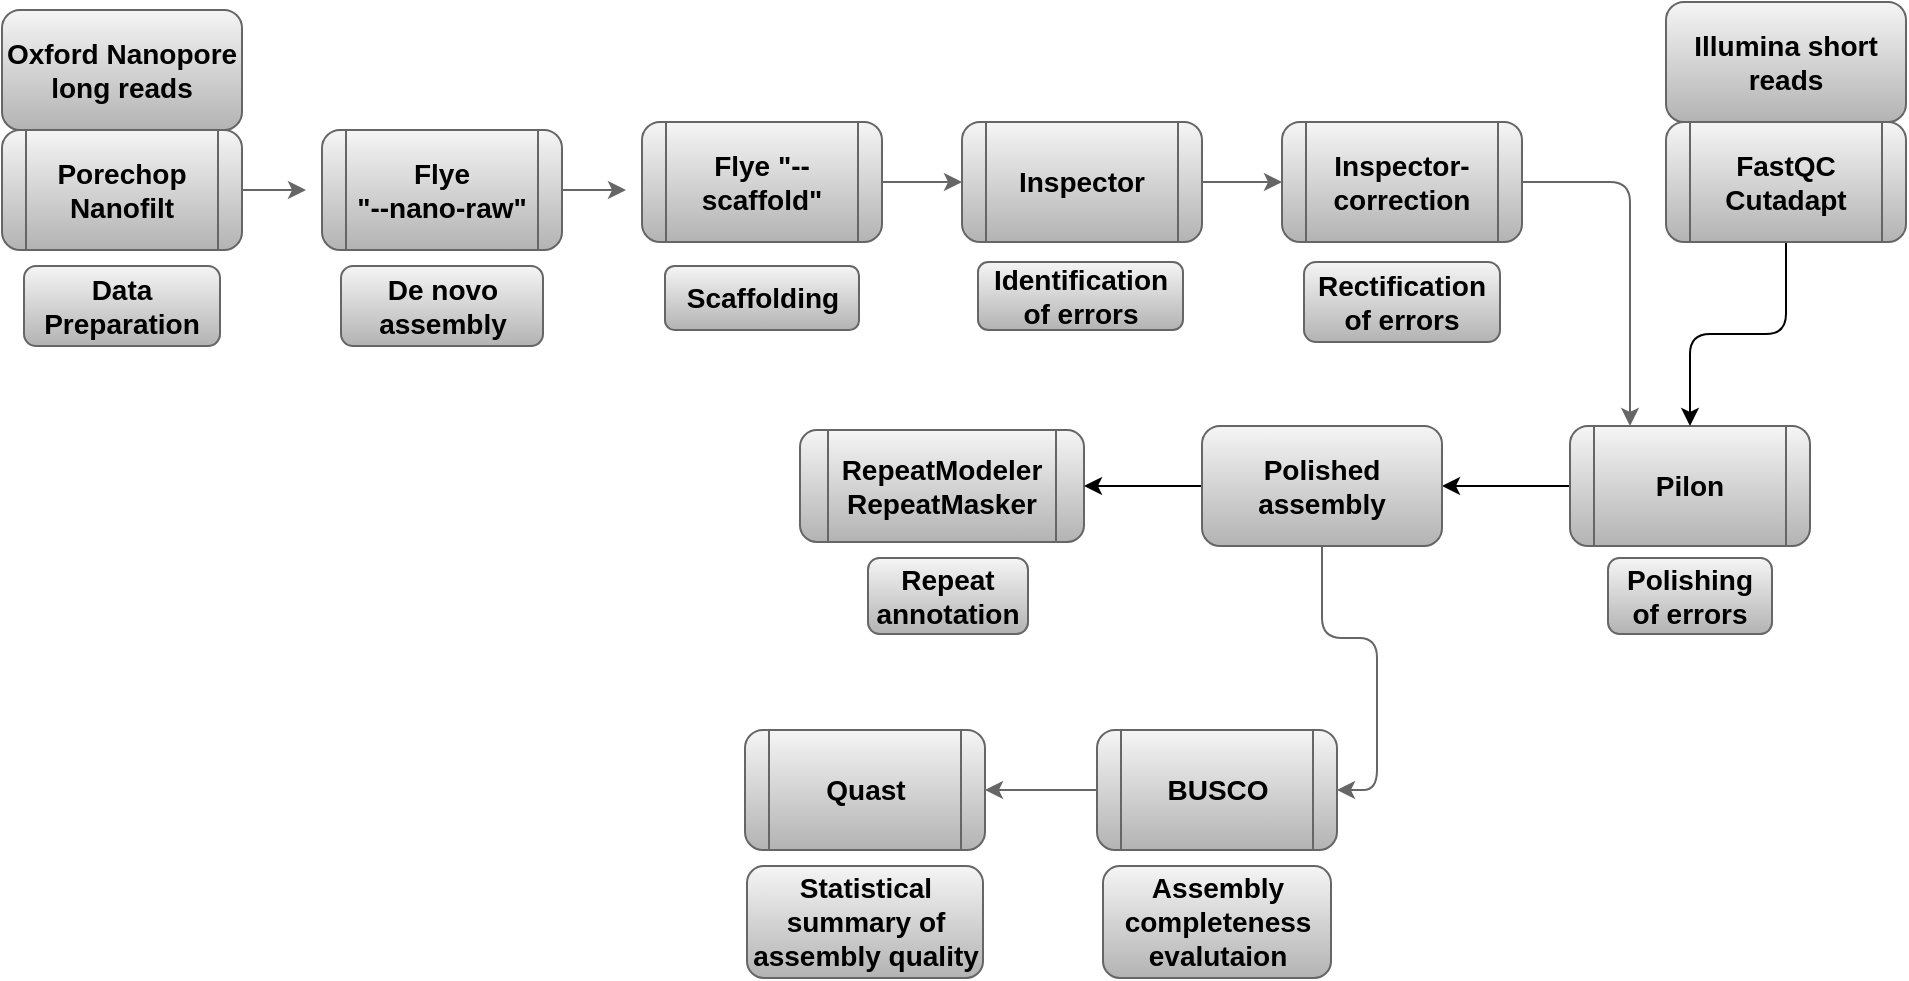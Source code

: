 <mxfile version="21.6.8" type="github" pages="2">
  <diagram name="Page-1" id="yXvwXczFLG84K0t2KkT9">
    <mxGraphModel dx="855" dy="795" grid="1" gridSize="8" guides="1" tooltips="1" connect="1" arrows="1" fold="1" page="1" pageScale="1" pageWidth="1100" pageHeight="1700" math="0" shadow="0">
      <root>
        <mxCell id="0" />
        <mxCell id="1" parent="0" />
        <mxCell id="TAZ2_d3RR4eE6h9jAYuP-2" style="edgeStyle=orthogonalEdgeStyle;rounded=1;orthogonalLoop=1;jettySize=auto;html=1;fontStyle=1;fontSize=14;labelBackgroundColor=none;fontColor=default;fillColor=#f5f5f5;strokeColor=#666666;gradientColor=#b3b3b3;" parent="1" source="XPeLXNB7hA3gWcKKnrAM-2" edge="1">
          <mxGeometry relative="1" as="geometry">
            <mxPoint x="392" y="178" as="targetPoint" />
          </mxGeometry>
        </mxCell>
        <mxCell id="XPeLXNB7hA3gWcKKnrAM-2" value="Flye&lt;br style=&quot;font-size: 14px;&quot;&gt;&quot;--nano-raw&quot;" style="shape=process;whiteSpace=wrap;html=1;backgroundOutline=1;fontStyle=1;fontSize=14;labelBackgroundColor=none;rounded=1;fillColor=#f5f5f5;strokeColor=#666666;gradientColor=#b3b3b3;" parent="1" vertex="1">
          <mxGeometry x="240" y="148" width="120" height="60" as="geometry" />
        </mxCell>
        <mxCell id="TAZ2_d3RR4eE6h9jAYuP-40" style="edgeStyle=orthogonalEdgeStyle;rounded=1;orthogonalLoop=1;jettySize=auto;html=1;entryX=0.25;entryY=0;entryDx=0;entryDy=0;fontStyle=1;fontSize=14;labelBackgroundColor=none;fontColor=default;fillColor=#f5f5f5;strokeColor=#666666;gradientColor=#b3b3b3;" parent="1" source="XPeLXNB7hA3gWcKKnrAM-3" target="XPeLXNB7hA3gWcKKnrAM-6" edge="1">
          <mxGeometry relative="1" as="geometry" />
        </mxCell>
        <mxCell id="XPeLXNB7hA3gWcKKnrAM-3" value="Inspector-correction" style="shape=process;whiteSpace=wrap;html=1;backgroundOutline=1;fontStyle=1;fontSize=14;labelBackgroundColor=none;rounded=1;fillColor=#f5f5f5;strokeColor=#666666;gradientColor=#b3b3b3;" parent="1" vertex="1">
          <mxGeometry x="720" y="144" width="120" height="60" as="geometry" />
        </mxCell>
        <mxCell id="TAZ2_d3RR4eE6h9jAYuP-6" style="edgeStyle=orthogonalEdgeStyle;rounded=1;orthogonalLoop=1;jettySize=auto;html=1;entryX=0;entryY=0.5;entryDx=0;entryDy=0;fontStyle=1;fontSize=14;labelBackgroundColor=none;fontColor=default;fillColor=#f5f5f5;strokeColor=#666666;gradientColor=#b3b3b3;" parent="1" source="XPeLXNB7hA3gWcKKnrAM-4" target="XPeLXNB7hA3gWcKKnrAM-3" edge="1">
          <mxGeometry relative="1" as="geometry" />
        </mxCell>
        <mxCell id="XPeLXNB7hA3gWcKKnrAM-4" value="Inspector" style="shape=process;whiteSpace=wrap;html=1;backgroundOutline=1;fontStyle=1;fontSize=14;labelBackgroundColor=none;rounded=1;fillColor=#f5f5f5;strokeColor=#666666;gradientColor=#b3b3b3;" parent="1" vertex="1">
          <mxGeometry x="560" y="144" width="120" height="60" as="geometry" />
        </mxCell>
        <mxCell id="TAZ2_d3RR4eE6h9jAYuP-5" style="edgeStyle=orthogonalEdgeStyle;rounded=1;orthogonalLoop=1;jettySize=auto;html=1;entryX=0;entryY=0.5;entryDx=0;entryDy=0;fontStyle=1;fontSize=14;labelBackgroundColor=none;fontColor=default;fillColor=#f5f5f5;strokeColor=#666666;gradientColor=#b3b3b3;" parent="1" source="XPeLXNB7hA3gWcKKnrAM-5" target="XPeLXNB7hA3gWcKKnrAM-4" edge="1">
          <mxGeometry relative="1" as="geometry" />
        </mxCell>
        <mxCell id="XPeLXNB7hA3gWcKKnrAM-5" value="Flye &quot;--scaffold&quot;" style="shape=process;whiteSpace=wrap;html=1;backgroundOutline=1;fontStyle=1;fontSize=14;labelBackgroundColor=none;rounded=1;fillColor=#f5f5f5;strokeColor=#666666;gradientColor=#b3b3b3;" parent="1" vertex="1">
          <mxGeometry x="400" y="144" width="120" height="60" as="geometry" />
        </mxCell>
        <mxCell id="TAZ2_d3RR4eE6h9jAYuP-47" style="edgeStyle=orthogonalEdgeStyle;rounded=1;orthogonalLoop=1;jettySize=auto;html=1;entryX=1;entryY=0.5;entryDx=0;entryDy=0;" parent="1" source="XPeLXNB7hA3gWcKKnrAM-6" target="TAZ2_d3RR4eE6h9jAYuP-19" edge="1">
          <mxGeometry relative="1" as="geometry" />
        </mxCell>
        <mxCell id="XPeLXNB7hA3gWcKKnrAM-6" value="Pilon" style="shape=process;whiteSpace=wrap;html=1;backgroundOutline=1;fontStyle=1;fontSize=14;labelBackgroundColor=none;rounded=1;fillColor=#f5f5f5;strokeColor=#666666;gradientColor=#b3b3b3;" parent="1" vertex="1">
          <mxGeometry x="864" y="296" width="120" height="60" as="geometry" />
        </mxCell>
        <mxCell id="TAZ2_d3RR4eE6h9jAYuP-44" style="edgeStyle=orthogonalEdgeStyle;rounded=1;orthogonalLoop=1;jettySize=auto;html=1;entryX=0.5;entryY=0;entryDx=0;entryDy=0;" parent="1" source="XPeLXNB7hA3gWcKKnrAM-82" target="XPeLXNB7hA3gWcKKnrAM-6" edge="1">
          <mxGeometry relative="1" as="geometry">
            <mxPoint x="928" y="288" as="targetPoint" />
          </mxGeometry>
        </mxCell>
        <mxCell id="XPeLXNB7hA3gWcKKnrAM-82" value="&lt;div style=&quot;font-size: 14px;&quot;&gt;FastQC&lt;/div&gt;&lt;div style=&quot;font-size: 14px;&quot;&gt;Cutadapt&lt;br style=&quot;font-size: 14px;&quot;&gt;&lt;/div&gt;" style="shape=process;whiteSpace=wrap;html=1;backgroundOutline=1;fontStyle=1;fontSize=14;labelBackgroundColor=none;rounded=1;fillColor=#f5f5f5;strokeColor=#666666;gradientColor=#b3b3b3;" parent="1" vertex="1">
          <mxGeometry x="912" y="144" width="120" height="60" as="geometry" />
        </mxCell>
        <mxCell id="TAZ2_d3RR4eE6h9jAYuP-1" style="edgeStyle=orthogonalEdgeStyle;rounded=1;orthogonalLoop=1;jettySize=auto;html=1;fontStyle=1;fontSize=14;labelBackgroundColor=none;fontColor=default;fillColor=#f5f5f5;strokeColor=#666666;gradientColor=#b3b3b3;" parent="1" source="XPeLXNB7hA3gWcKKnrAM-83" edge="1">
          <mxGeometry relative="1" as="geometry">
            <mxPoint x="232" y="178" as="targetPoint" />
          </mxGeometry>
        </mxCell>
        <mxCell id="XPeLXNB7hA3gWcKKnrAM-83" value="&lt;div style=&quot;font-size: 14px;&quot;&gt;Porechop&lt;/div&gt;&lt;div style=&quot;font-size: 14px;&quot;&gt;Nanofilt&lt;br style=&quot;font-size: 14px;&quot;&gt;&lt;/div&gt;" style="shape=process;whiteSpace=wrap;html=1;backgroundOutline=1;fontStyle=1;fontSize=14;labelBackgroundColor=none;rounded=1;fillColor=#f5f5f5;strokeColor=#666666;gradientColor=#b3b3b3;" parent="1" vertex="1">
          <mxGeometry x="80" y="148" width="120" height="60" as="geometry" />
        </mxCell>
        <mxCell id="TAZ2_d3RR4eE6h9jAYuP-23" style="edgeStyle=orthogonalEdgeStyle;rounded=1;orthogonalLoop=1;jettySize=auto;html=1;entryX=1;entryY=0.5;entryDx=0;entryDy=0;fontStyle=1;fontSize=14;labelBackgroundColor=none;fontColor=default;fillColor=#f5f5f5;strokeColor=#666666;gradientColor=#b3b3b3;" parent="1" source="XPeLXNB7hA3gWcKKnrAM-89" target="TAZ2_d3RR4eE6h9jAYuP-4" edge="1">
          <mxGeometry relative="1" as="geometry" />
        </mxCell>
        <mxCell id="XPeLXNB7hA3gWcKKnrAM-89" value="BUSCO" style="shape=process;whiteSpace=wrap;html=1;backgroundOutline=1;fontStyle=1;fontSize=14;labelBackgroundColor=none;rounded=1;fillColor=#f5f5f5;strokeColor=#666666;gradientColor=#b3b3b3;" parent="1" vertex="1">
          <mxGeometry x="627.5" y="448" width="120" height="60" as="geometry" />
        </mxCell>
        <mxCell id="XPeLXNB7hA3gWcKKnrAM-91" value="&lt;div style=&quot;font-size: 14px;&quot;&gt;RepeatModeler&lt;/div&gt;&lt;div style=&quot;font-size: 14px;&quot;&gt;RepeatMasker&lt;br style=&quot;font-size: 14px;&quot;&gt;&lt;/div&gt;" style="shape=process;whiteSpace=wrap;html=1;backgroundOutline=1;fontStyle=1;fontSize=14;labelBackgroundColor=none;rounded=1;fillColor=#f5f5f5;strokeColor=#666666;gradientColor=#b3b3b3;" parent="1" vertex="1">
          <mxGeometry x="479" y="298" width="142" height="56" as="geometry" />
        </mxCell>
        <mxCell id="TAZ2_d3RR4eE6h9jAYuP-4" value="Quast" style="shape=process;whiteSpace=wrap;html=1;backgroundOutline=1;fontStyle=1;fontSize=14;labelBackgroundColor=none;rounded=1;fillColor=#f5f5f5;strokeColor=#666666;gradientColor=#b3b3b3;" parent="1" vertex="1">
          <mxGeometry x="451.5" y="448" width="120" height="60" as="geometry" />
        </mxCell>
        <mxCell id="TAZ2_d3RR4eE6h9jAYuP-12" value="Data Preparation" style="text;html=1;align=center;verticalAlign=middle;whiteSpace=wrap;rounded=1;fontStyle=1;fontSize=14;labelBackgroundColor=none;fillColor=#f5f5f5;strokeColor=#666666;gradientColor=#b3b3b3;" parent="1" vertex="1">
          <mxGeometry x="91" y="216" width="98" height="40" as="geometry" />
        </mxCell>
        <mxCell id="TAZ2_d3RR4eE6h9jAYuP-13" value="De novo&lt;br style=&quot;font-size: 14px;&quot;&gt;assembly" style="text;html=1;align=center;verticalAlign=middle;whiteSpace=wrap;rounded=1;fontStyle=1;fontSize=14;labelBackgroundColor=none;fillColor=#f5f5f5;strokeColor=#666666;gradientColor=#b3b3b3;" parent="1" vertex="1">
          <mxGeometry x="249.5" y="216" width="101" height="40" as="geometry" />
        </mxCell>
        <mxCell id="TAZ2_d3RR4eE6h9jAYuP-14" value="Scaffolding" style="text;html=1;align=center;verticalAlign=middle;whiteSpace=wrap;rounded=1;fontStyle=1;fontSize=14;labelBackgroundColor=none;fillColor=#f5f5f5;strokeColor=#666666;gradientColor=#b3b3b3;" parent="1" vertex="1">
          <mxGeometry x="411.5" y="216" width="97" height="32" as="geometry" />
        </mxCell>
        <mxCell id="TAZ2_d3RR4eE6h9jAYuP-15" value="Identification of errors" style="text;html=1;align=center;verticalAlign=middle;whiteSpace=wrap;rounded=1;fontStyle=1;fontSize=14;labelBackgroundColor=none;fillColor=#f5f5f5;strokeColor=#666666;gradientColor=#b3b3b3;" parent="1" vertex="1">
          <mxGeometry x="568" y="214" width="102.5" height="34" as="geometry" />
        </mxCell>
        <mxCell id="TAZ2_d3RR4eE6h9jAYuP-16" value="Rectification of errors" style="text;html=1;align=center;verticalAlign=middle;whiteSpace=wrap;rounded=1;fontStyle=1;fontSize=14;labelBackgroundColor=none;fillColor=#f5f5f5;strokeColor=#666666;gradientColor=#b3b3b3;" parent="1" vertex="1">
          <mxGeometry x="731" y="214" width="98" height="40" as="geometry" />
        </mxCell>
        <mxCell id="TAZ2_d3RR4eE6h9jAYuP-17" value="Polishing of errors" style="text;html=1;align=center;verticalAlign=middle;whiteSpace=wrap;rounded=1;fontStyle=1;fontSize=14;labelBackgroundColor=none;fillColor=#f5f5f5;strokeColor=#666666;gradientColor=#b3b3b3;" parent="1" vertex="1">
          <mxGeometry x="883" y="362" width="82" height="38" as="geometry" />
        </mxCell>
        <mxCell id="TAZ2_d3RR4eE6h9jAYuP-22" style="edgeStyle=orthogonalEdgeStyle;rounded=1;orthogonalLoop=1;jettySize=auto;html=1;entryX=1;entryY=0.5;entryDx=0;entryDy=0;fontStyle=1;fontSize=14;labelBackgroundColor=none;fontColor=default;fillColor=#f5f5f5;strokeColor=#666666;gradientColor=#b3b3b3;" parent="1" source="TAZ2_d3RR4eE6h9jAYuP-19" target="XPeLXNB7hA3gWcKKnrAM-89" edge="1">
          <mxGeometry relative="1" as="geometry" />
        </mxCell>
        <mxCell id="TAZ2_d3RR4eE6h9jAYuP-48" style="edgeStyle=orthogonalEdgeStyle;rounded=1;orthogonalLoop=1;jettySize=auto;html=1;entryX=1;entryY=0.5;entryDx=0;entryDy=0;" parent="1" source="TAZ2_d3RR4eE6h9jAYuP-19" target="XPeLXNB7hA3gWcKKnrAM-91" edge="1">
          <mxGeometry relative="1" as="geometry" />
        </mxCell>
        <mxCell id="TAZ2_d3RR4eE6h9jAYuP-19" value="Polished assembly" style="rounded=1;whiteSpace=wrap;html=1;fontStyle=1;fontSize=14;labelBackgroundColor=none;fillColor=#f5f5f5;strokeColor=#666666;gradientColor=#b3b3b3;" parent="1" vertex="1">
          <mxGeometry x="680" y="296" width="120" height="60" as="geometry" />
        </mxCell>
        <mxCell id="TAZ2_d3RR4eE6h9jAYuP-24" value="Repeat&lt;br style=&quot;font-size: 14px;&quot;&gt;annotation" style="text;html=1;align=center;verticalAlign=middle;whiteSpace=wrap;rounded=1;fontStyle=1;fontSize=14;labelBackgroundColor=none;fillColor=#f5f5f5;strokeColor=#666666;gradientColor=#b3b3b3;" parent="1" vertex="1">
          <mxGeometry x="513" y="362" width="80" height="38" as="geometry" />
        </mxCell>
        <mxCell id="TAZ2_d3RR4eE6h9jAYuP-25" value="Assembly completeness evalutaion" style="text;html=1;align=center;verticalAlign=middle;whiteSpace=wrap;rounded=1;fontStyle=1;fontSize=14;labelBackgroundColor=none;fillColor=#f5f5f5;strokeColor=#666666;gradientColor=#b3b3b3;" parent="1" vertex="1">
          <mxGeometry x="630.5" y="516" width="114" height="56" as="geometry" />
        </mxCell>
        <mxCell id="TAZ2_d3RR4eE6h9jAYuP-26" value="Statistical summary of assembly quality" style="text;html=1;align=center;verticalAlign=middle;whiteSpace=wrap;rounded=1;fontStyle=1;fontSize=14;labelBackgroundColor=none;fillColor=#f5f5f5;strokeColor=#666666;gradientColor=#b3b3b3;" parent="1" vertex="1">
          <mxGeometry x="452.5" y="516" width="118" height="56" as="geometry" />
        </mxCell>
        <mxCell id="TAZ2_d3RR4eE6h9jAYuP-32" value="Oxford Nanopore&lt;br style=&quot;font-size: 14px;&quot;&gt;long reads" style="rounded=1;whiteSpace=wrap;html=1;fontStyle=1;fontSize=14;labelBackgroundColor=none;fillColor=#f5f5f5;strokeColor=#666666;gradientColor=#b3b3b3;" parent="1" vertex="1">
          <mxGeometry x="80" y="88" width="120" height="60" as="geometry" />
        </mxCell>
        <mxCell id="TAZ2_d3RR4eE6h9jAYuP-33" value="Illumina short reads" style="rounded=1;whiteSpace=wrap;html=1;fontStyle=1;fontSize=14;labelBackgroundColor=none;fillColor=#f5f5f5;strokeColor=#666666;gradientColor=#b3b3b3;" parent="1" vertex="1">
          <mxGeometry x="912" y="84" width="120" height="60" as="geometry" />
        </mxCell>
      </root>
    </mxGraphModel>
  </diagram>
  <diagram id="sodWPHtZZTPSAVkv1FN_" name="Page-2">
    <mxGraphModel dx="605" dy="795" grid="0" gridSize="10" guides="1" tooltips="1" connect="1" arrows="1" fold="1" page="1" pageScale="1" pageWidth="1100" pageHeight="1700" math="0" shadow="0">
      <root>
        <mxCell id="0" />
        <mxCell id="1" parent="0" />
        <mxCell id="1D_qpjwZOxdJGaXvCoT1-20" value="" style="swimlane;startSize=0;align=center;" vertex="1" parent="1">
          <mxGeometry x="198" y="128" width="280" height="568" as="geometry" />
        </mxCell>
        <mxCell id="1D_qpjwZOxdJGaXvCoT1-21" value="Retrotranposons" style="text;html=1;strokeColor=none;fillColor=none;align=left;verticalAlign=middle;whiteSpace=wrap;rounded=0;" vertex="1" parent="1D_qpjwZOxdJGaXvCoT1-20">
          <mxGeometry x="27.5" y="62" width="110" height="30" as="geometry" />
        </mxCell>
        <mxCell id="1D_qpjwZOxdJGaXvCoT1-22" value="LINEs" style="text;html=1;strokeColor=none;fillColor=none;align=left;verticalAlign=middle;whiteSpace=wrap;rounded=0;" vertex="1" parent="1D_qpjwZOxdJGaXvCoT1-20">
          <mxGeometry x="77.5" y="95" width="60" height="30" as="geometry" />
        </mxCell>
        <mxCell id="1D_qpjwZOxdJGaXvCoT1-23" value="LTR elements" style="text;html=1;strokeColor=none;fillColor=none;align=left;verticalAlign=middle;whiteSpace=wrap;rounded=0;" vertex="1" parent="1D_qpjwZOxdJGaXvCoT1-20">
          <mxGeometry x="77.5" y="232" width="110" height="30" as="geometry" />
        </mxCell>
        <mxCell id="1D_qpjwZOxdJGaXvCoT1-24" value="DNA transposons" style="text;html=1;align=left;verticalAlign=middle;resizable=0;points=[];autosize=1;strokeColor=none;fillColor=none;" vertex="1" parent="1D_qpjwZOxdJGaXvCoT1-20">
          <mxGeometry x="27.5" y="364" width="120" height="30" as="geometry" />
        </mxCell>
        <mxCell id="1D_qpjwZOxdJGaXvCoT1-25" value="hobo-Activator" style="text;html=1;strokeColor=none;fillColor=none;align=left;verticalAlign=middle;whiteSpace=wrap;rounded=0;" vertex="1" parent="1D_qpjwZOxdJGaXvCoT1-20">
          <mxGeometry x="72.5" y="394" width="90" height="30" as="geometry" />
        </mxCell>
        <mxCell id="1D_qpjwZOxdJGaXvCoT1-26" value="Tc1-IS630-Pogo" style="text;html=1;strokeColor=none;fillColor=none;align=left;verticalAlign=middle;whiteSpace=wrap;rounded=0;" vertex="1" parent="1D_qpjwZOxdJGaXvCoT1-20">
          <mxGeometry x="72.5" y="424" width="90" height="30" as="geometry" />
        </mxCell>
        <mxCell id="1D_qpjwZOxdJGaXvCoT1-27" value="Unclassified" style="text;html=1;strokeColor=none;fillColor=none;align=left;verticalAlign=middle;whiteSpace=wrap;rounded=0;" vertex="1" parent="1D_qpjwZOxdJGaXvCoT1-20">
          <mxGeometry x="27.5" y="477" width="88" height="30" as="geometry" />
        </mxCell>
        <mxCell id="1D_qpjwZOxdJGaXvCoT1-28" value="Satellites" style="text;html=1;strokeColor=none;fillColor=none;align=left;verticalAlign=middle;whiteSpace=wrap;rounded=0;" vertex="1" parent="1D_qpjwZOxdJGaXvCoT1-20">
          <mxGeometry x="27.5" y="530" width="60" height="30" as="geometry" />
        </mxCell>
        <mxCell id="1D_qpjwZOxdJGaXvCoT1-29" value="L2/CR1/Rex " style="text;html=1;strokeColor=none;fillColor=none;align=left;verticalAlign=middle;whiteSpace=wrap;rounded=0;" vertex="1" parent="1D_qpjwZOxdJGaXvCoT1-20">
          <mxGeometry x="97.5" y="120" width="71.5" height="30" as="geometry" />
        </mxCell>
        <mxCell id="1D_qpjwZOxdJGaXvCoT1-31" value="&lt;div align=&quot;left&quot;&gt;R2/R4/NeSL&lt;/div&gt;" style="text;html=1;strokeColor=none;fillColor=none;align=left;verticalAlign=middle;whiteSpace=wrap;rounded=0;" vertex="1" parent="1D_qpjwZOxdJGaXvCoT1-20">
          <mxGeometry x="97.5" y="146" width="60" height="30" as="geometry" />
        </mxCell>
        <mxCell id="1D_qpjwZOxdJGaXvCoT1-32" value="&lt;div align=&quot;left&quot;&gt;RTE/Bov-B&lt;/div&gt;" style="text;html=1;strokeColor=none;fillColor=none;align=left;verticalAlign=middle;whiteSpace=wrap;rounded=0;" vertex="1" parent="1D_qpjwZOxdJGaXvCoT1-20">
          <mxGeometry x="97.5" y="172" width="60" height="30" as="geometry" />
        </mxCell>
        <mxCell id="1D_qpjwZOxdJGaXvCoT1-33" value="&lt;div&gt;L1/CIN4 &lt;br&gt;&lt;/div&gt;" style="text;html=1;strokeColor=none;fillColor=none;align=left;verticalAlign=middle;whiteSpace=wrap;rounded=0;" vertex="1" parent="1D_qpjwZOxdJGaXvCoT1-20">
          <mxGeometry x="97.5" y="197" width="60" height="30" as="geometry" />
        </mxCell>
        <mxCell id="1D_qpjwZOxdJGaXvCoT1-35" value="BEL/Pao&amp;nbsp; " style="text;html=1;strokeColor=none;fillColor=none;align=left;verticalAlign=middle;whiteSpace=wrap;rounded=0;" vertex="1" parent="1D_qpjwZOxdJGaXvCoT1-20">
          <mxGeometry x="92.5" y="260" width="60" height="30" as="geometry" />
        </mxCell>
        <mxCell id="1D_qpjwZOxdJGaXvCoT1-36" value="Ty1/Copia" style="text;html=1;strokeColor=none;fillColor=none;align=left;verticalAlign=middle;whiteSpace=wrap;rounded=0;" vertex="1" parent="1D_qpjwZOxdJGaXvCoT1-20">
          <mxGeometry x="92.5" y="285" width="60" height="30" as="geometry" />
        </mxCell>
        <mxCell id="1D_qpjwZOxdJGaXvCoT1-37" value="&lt;div&gt;Gypsy/DIRS1&lt;/div&gt;" style="text;html=1;strokeColor=none;fillColor=none;align=left;verticalAlign=middle;whiteSpace=wrap;rounded=0;" vertex="1" parent="1D_qpjwZOxdJGaXvCoT1-20">
          <mxGeometry x="92.5" y="308" width="60" height="30" as="geometry" />
        </mxCell>
        <mxCell id="1D_qpjwZOxdJGaXvCoT1-38" value="Retroviral" style="text;html=1;strokeColor=none;fillColor=none;align=left;verticalAlign=middle;whiteSpace=wrap;rounded=0;" vertex="1" parent="1D_qpjwZOxdJGaXvCoT1-20">
          <mxGeometry x="92.5" y="334" width="60" height="30" as="geometry" />
        </mxCell>
        <mxCell id="1D_qpjwZOxdJGaXvCoT1-46" value="" style="line;strokeWidth=1;rotatable=0;dashed=0;labelPosition=right;align=left;verticalAlign=middle;spacingTop=0;spacingLeft=6;points=[];portConstraint=eastwest;" vertex="1" parent="1D_qpjwZOxdJGaXvCoT1-20">
          <mxGeometry x="40" y="219" width="241" height="10" as="geometry" />
        </mxCell>
        <mxCell id="1D_qpjwZOxdJGaXvCoT1-50" value="" style="line;strokeWidth=1;rotatable=0;dashed=0;labelPosition=right;align=left;verticalAlign=middle;spacingTop=0;spacingLeft=6;points=[];portConstraint=eastwest;" vertex="1" parent="1D_qpjwZOxdJGaXvCoT1-20">
          <mxGeometry x="40" y="87" width="241" height="10" as="geometry" />
        </mxCell>
        <mxCell id="1D_qpjwZOxdJGaXvCoT1-58" value="" style="line;strokeWidth=1;rotatable=0;dashed=0;labelPosition=right;align=left;verticalAlign=middle;spacingTop=0;spacingLeft=6;points=[];portConstraint=eastwest;" vertex="1" parent="1D_qpjwZOxdJGaXvCoT1-20">
          <mxGeometry x="40" y="354" width="241" height="10" as="geometry" />
        </mxCell>
        <mxCell id="1D_qpjwZOxdJGaXvCoT1-59" value="" style="line;strokeWidth=1;rotatable=0;dashed=0;labelPosition=right;align=left;verticalAlign=middle;spacingTop=0;spacingLeft=6;points=[];portConstraint=eastwest;" vertex="1" parent="1D_qpjwZOxdJGaXvCoT1-20">
          <mxGeometry x="40" y="454" width="241" height="10" as="geometry" />
        </mxCell>
        <mxCell id="1D_qpjwZOxdJGaXvCoT1-60" value="" style="line;strokeWidth=1;rotatable=0;dashed=0;labelPosition=right;align=left;verticalAlign=middle;spacingTop=0;spacingLeft=6;points=[];portConstraint=eastwest;" vertex="1" parent="1D_qpjwZOxdJGaXvCoT1-20">
          <mxGeometry x="40" y="520" width="241" height="10" as="geometry" />
        </mxCell>
        <mxCell id="1D_qpjwZOxdJGaXvCoT1-64" value="" style="endArrow=none;html=1;rounded=0;exitX=0.603;exitY=0.996;exitDx=0;exitDy=0;exitPerimeter=0;" edge="1" parent="1D_qpjwZOxdJGaXvCoT1-20">
          <mxGeometry width="50" height="50" relative="1" as="geometry">
            <mxPoint x="210.046" y="565.728" as="sourcePoint" />
            <mxPoint x="207" as="targetPoint" />
          </mxGeometry>
        </mxCell>
        <mxCell id="1D_qpjwZOxdJGaXvCoT1-65" value="" style="line;strokeWidth=1;rotatable=0;dashed=0;labelPosition=right;align=left;verticalAlign=middle;spacingTop=0;spacingLeft=6;points=[];portConstraint=eastwest;" vertex="1" parent="1D_qpjwZOxdJGaXvCoT1-20">
          <mxGeometry y="52" width="280" height="10" as="geometry" />
        </mxCell>
        <mxCell id="1D_qpjwZOxdJGaXvCoT1-66" value="Repeat Elements Distribution" style="text;html=1;strokeColor=none;fillColor=none;align=center;verticalAlign=middle;whiteSpace=wrap;rounded=0;" vertex="1" parent="1D_qpjwZOxdJGaXvCoT1-20">
          <mxGeometry x="24.25" y="16" width="166.5" height="30" as="geometry" />
        </mxCell>
        <mxCell id="1D_qpjwZOxdJGaXvCoT1-67" value="Percentage" style="text;html=1;strokeColor=none;fillColor=none;align=center;verticalAlign=middle;whiteSpace=wrap;rounded=0;" vertex="1" parent="1D_qpjwZOxdJGaXvCoT1-20">
          <mxGeometry x="214" y="16" width="60" height="30" as="geometry" />
        </mxCell>
        <mxCell id="1D_qpjwZOxdJGaXvCoT1-68" value="Text" style="text;html=1;strokeColor=none;fillColor=none;align=center;verticalAlign=middle;whiteSpace=wrap;rounded=0;" vertex="1" parent="1D_qpjwZOxdJGaXvCoT1-20">
          <mxGeometry x="214" y="62" width="60" height="30" as="geometry" />
        </mxCell>
      </root>
    </mxGraphModel>
  </diagram>
</mxfile>
